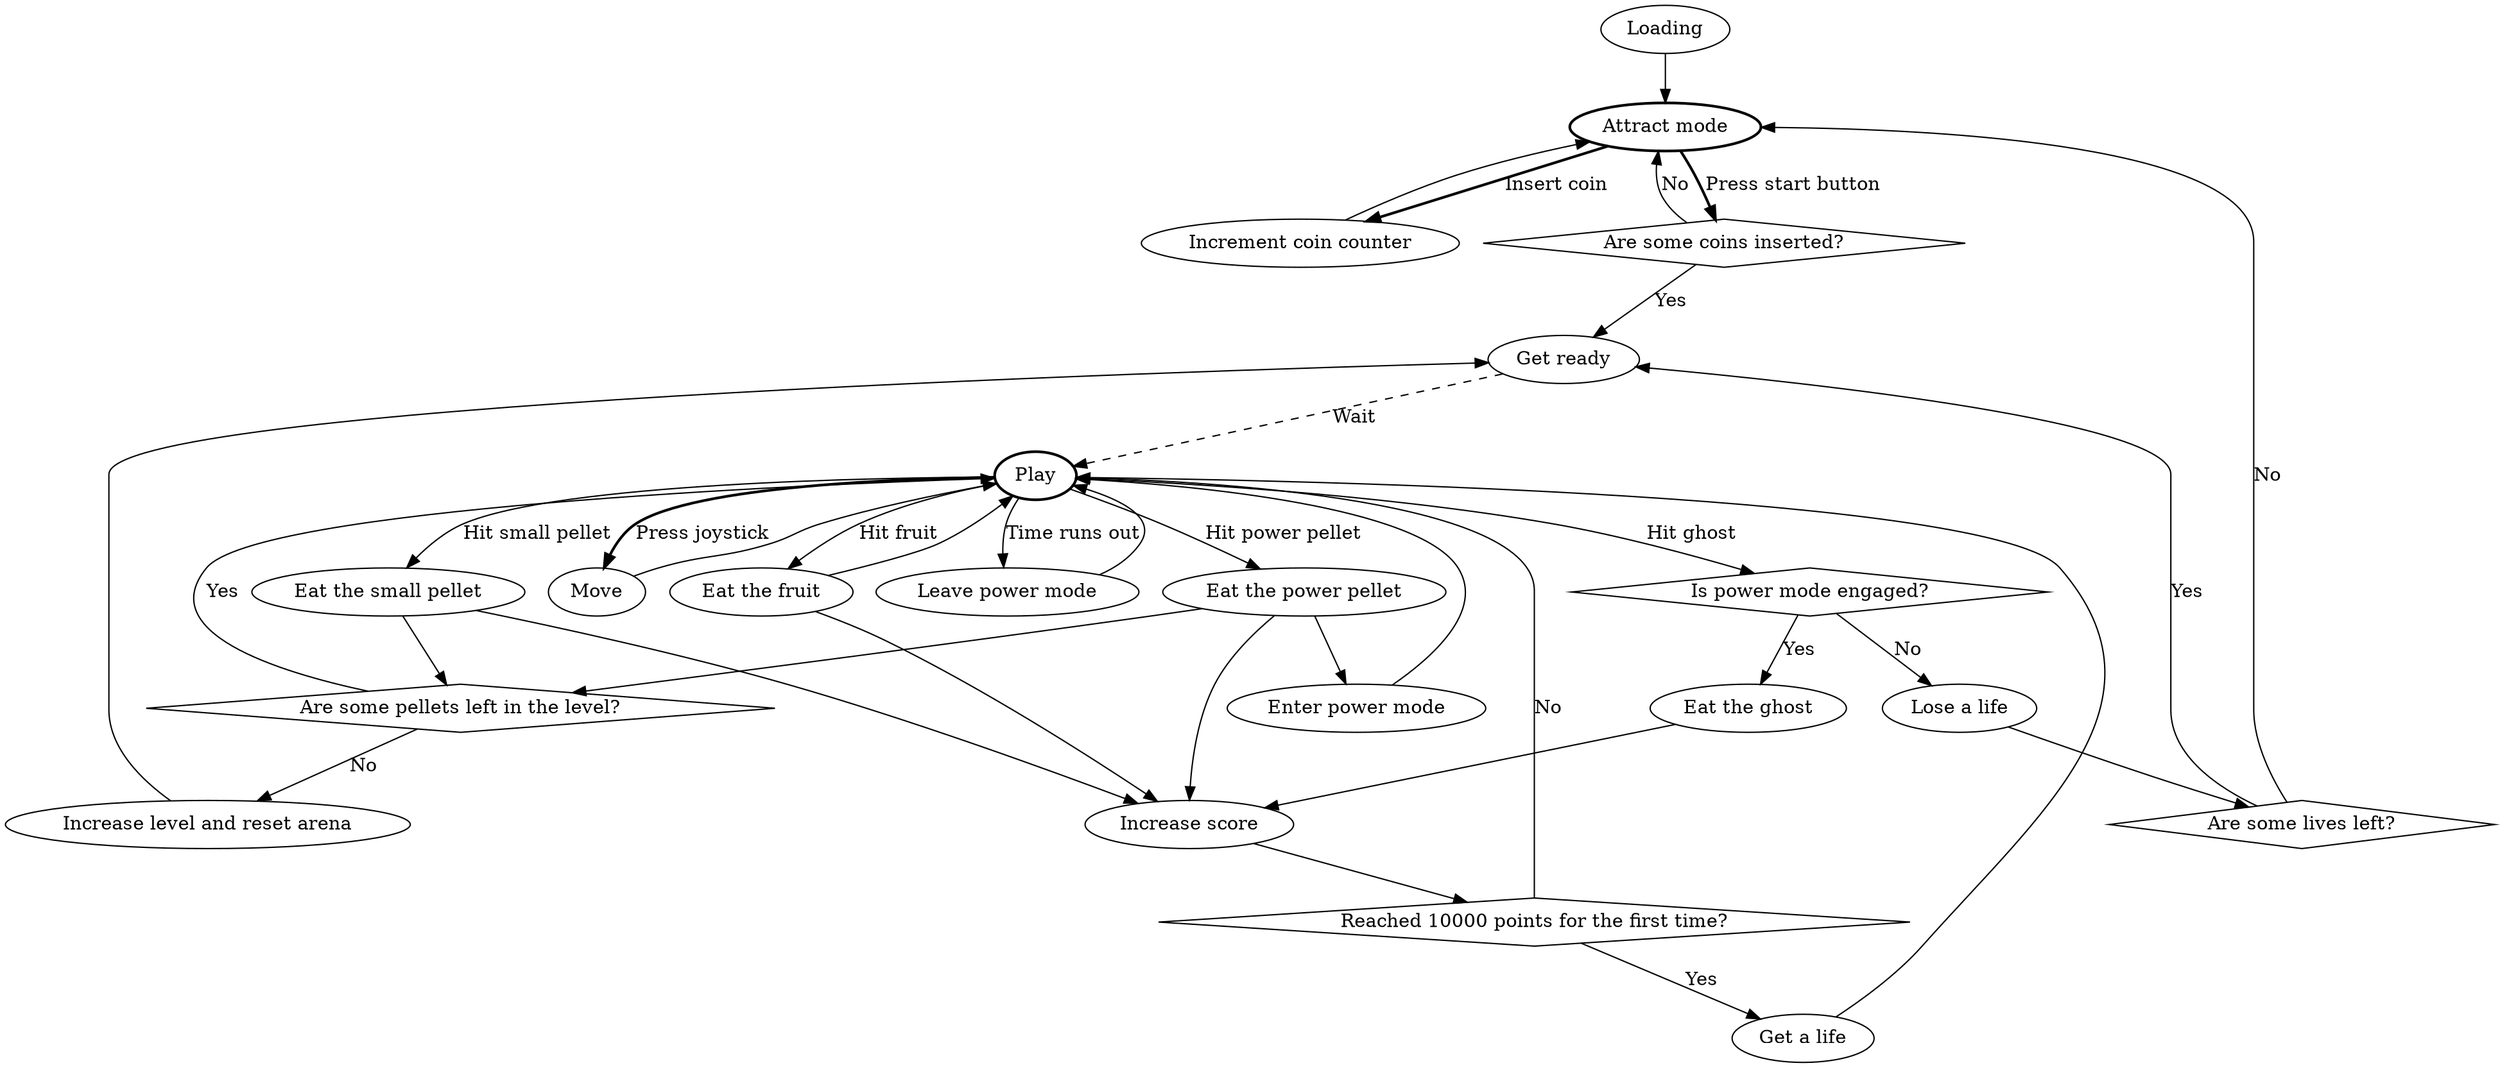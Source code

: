 #!/usr/bin/env dot

# Author: Filip Bartek

# Inspiration:
# http://www.graphviz.org/content/fsm
# http://www.graphviz.org/Gallery/directed/fsm.gv.txt

# This model abstracts from:
# Movement details - can't move through walls, teleport etc.
# Ghost fence - when do ghost leave the fence?
# Ghost behavior - scatter, pursue, personalities etc.
# High score counter
# Last level
# Influence of level on gameplay (faster ghosts etc.)

digraph pacman_dfsm {

node [ shape = ellipse ];
loading [ label = "Loading" ];
idle [ label = "Attract mode", style = bold ];
increasecoins [ label = "Increment coin counter" ];
aretherecoins [ label = "Are some coins inserted?", shape = diamond ];
ready [ label = "Get ready" ];
play [ label = "Play", style = bold ];
ispowermode [ label = "Is power mode engaged?", shape = diamond ];
arelivesleft [ label = "Are some lives left?", shape = diamond ];
eatghost [ label = "Eat the ghost" ];
loselife [ label = "Lose a life" ];
increasescore [ label = "Increase score" ];
isbonusreached [ label = "Reached 10000 points for the first time?", shape = diamond ];
getlife [ label = "Get a life" ];
pelleteaten [ label = "Eat the small pellet" ];
arepelletsleft [ label = "Are some pellets left in the level?", shape = diamond ];
increaselevel [ label = "Increase level and reset arena" ];
move [ label = "Move" ];
enterpowermode [ label = "Enter power mode" ];
leavepowermode [ label = "Leave power mode" ];
powerpelleteaten [ label = "Eat the power pellet" ];
eatfruit [ label = "Eat the fruit" ];

loading -> idle;
idle -> increasecoins [ label = "Insert coin", style = bold ];
increasecoins -> idle;
idle -> aretherecoins [ label = "Press start button", style = bold ];
aretherecoins -> ready [ label = "Yes" ];
aretherecoins -> idle [ label = "No" ];
ready -> play [ label = "Wait", style = dashed ];
play -> ispowermode [ label = "Hit ghost" ];
ispowermode -> eatghost [ label = "Yes" ];
eatghost -> increasescore;
ispowermode -> loselife [ label = "No" ];
loselife -> arelivesleft;
arelivesleft -> ready [ label = "Yes" ];
arelivesleft -> idle [ label = "No" ];
increasescore -> isbonusreached;
isbonusreached -> play [ label = "No" ];
isbonusreached -> getlife [ label = "Yes" ];
getlife -> play;
play -> pelleteaten [ label = "Hit small pellet" ];
pelleteaten -> increasescore;
pelleteaten -> arepelletsleft;
arepelletsleft -> increaselevel [ label = "No" ];
arepelletsleft -> play [ label = "Yes" ];
increaselevel -> ready;
play -> move [ label = "Press joystick", style = bold ];
move -> play;
play -> powerpelleteaten [ label = "Hit power pellet" ];
powerpelleteaten -> enterpowermode;
enterpowermode -> play;
powerpelleteaten -> increasescore;
powerpelleteaten -> arepelletsleft;
play -> leavepowermode [ label = "Time runs out" ];
leavepowermode -> play;
play -> eatfruit [ label = "Hit fruit" ];
eatfruit -> increasescore;
eatfruit -> play;

}

